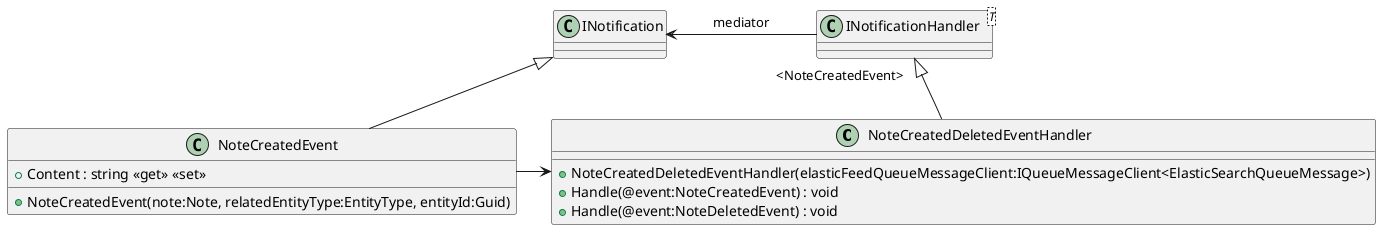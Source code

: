@startuml Created Note Event

class NoteCreatedDeletedEventHandler {
    + NoteCreatedDeletedEventHandler(elasticFeedQueueMessageClient:IQueueMessageClient<ElasticSearchQueueMessage>)
    + Handle(@event:NoteCreatedEvent) : void
    + Handle(@event:NoteDeletedEvent) : void
}
class "INotificationHandler"<T> {
}
"INotificationHandler" "<NoteCreatedEvent>" <|-- NoteCreatedDeletedEventHandler
'"INotificationHandler" "<NoteDeletedEvent>" <|-- NoteCreatedDeletedEventHandler

class NoteCreatedEvent {
    + Content : string <<get>> <<set>>
    + NoteCreatedEvent(note:Note, relatedEntityType:EntityType, entityId:Guid)
}
INotification <|-- NoteCreatedEvent
'NoteCreatedEvent --> "Id" Guid
'NoteCreatedEvent --> "RelatedEntityType" EntityType
'NoteCreatedEvent --> "EntityId" Guid

INotification <- INotificationHandler : mediator
NoteCreatedEvent -> NoteCreatedDeletedEventHandler

@enduml